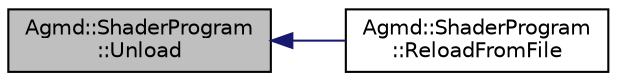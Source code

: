 digraph "Agmd::ShaderProgram::Unload"
{
  edge [fontname="Helvetica",fontsize="10",labelfontname="Helvetica",labelfontsize="10"];
  node [fontname="Helvetica",fontsize="10",shape=record];
  rankdir="LR";
  Node1 [label="Agmd::ShaderProgram\l::Unload",height=0.2,width=0.4,color="black", fillcolor="grey75", style="filled" fontcolor="black"];
  Node1 -> Node2 [dir="back",color="midnightblue",fontsize="10",style="solid",fontname="Helvetica"];
  Node2 [label="Agmd::ShaderProgram\l::ReloadFromFile",height=0.2,width=0.4,color="black", fillcolor="white", style="filled",URL="$class_agmd_1_1_shader_program.html#af96c1ac7447140051a586e7d5884c01c"];
}
